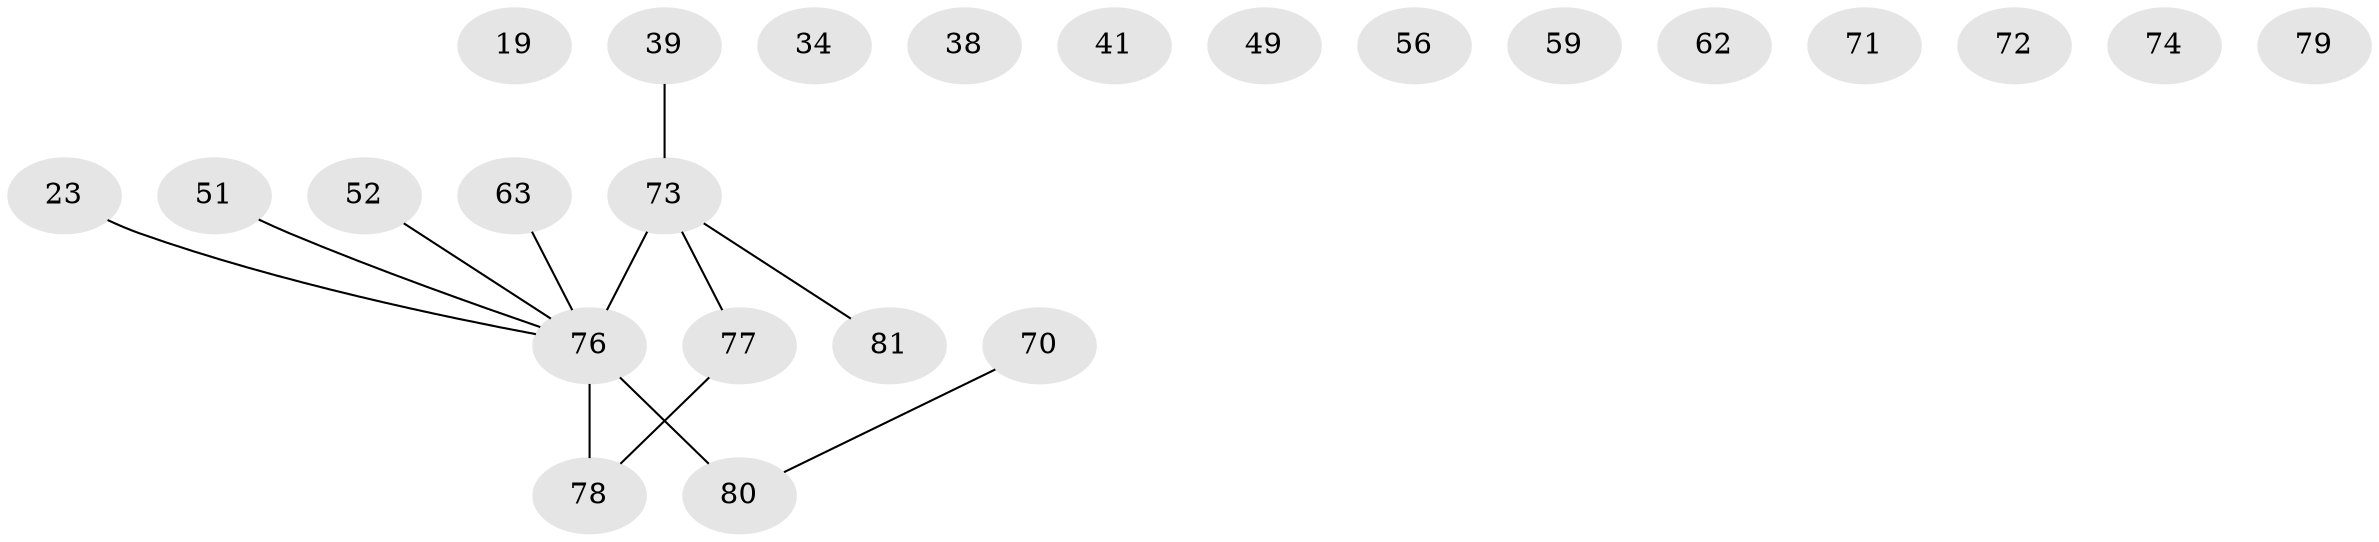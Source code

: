 // original degree distribution, {3: 0.20987654320987653, 1: 0.19753086419753085, 4: 0.06172839506172839, 2: 0.2839506172839506, 5: 0.07407407407407407, 0: 0.13580246913580246, 6: 0.024691358024691357, 7: 0.012345679012345678}
// Generated by graph-tools (version 1.1) at 2025/42/03/04/25 21:42:42]
// undirected, 24 vertices, 12 edges
graph export_dot {
graph [start="1"]
  node [color=gray90,style=filled];
  19;
  23;
  34;
  38;
  39;
  41;
  49;
  51;
  52 [super="+4"];
  56;
  59;
  62;
  63;
  70 [super="+61+58"];
  71;
  72 [super="+20+30+36"];
  73 [super="+46+64"];
  74;
  76 [super="+60+75+68+65"];
  77 [super="+17"];
  78 [super="+55+33"];
  79;
  80 [super="+50"];
  81 [super="+69"];
  23 -- 76;
  39 -- 73;
  51 -- 76;
  52 -- 76 [weight=4];
  63 -- 76;
  70 -- 80 [weight=2];
  73 -- 77;
  73 -- 76 [weight=9];
  73 -- 81;
  76 -- 80 [weight=6];
  76 -- 78 [weight=4];
  77 -- 78;
}
